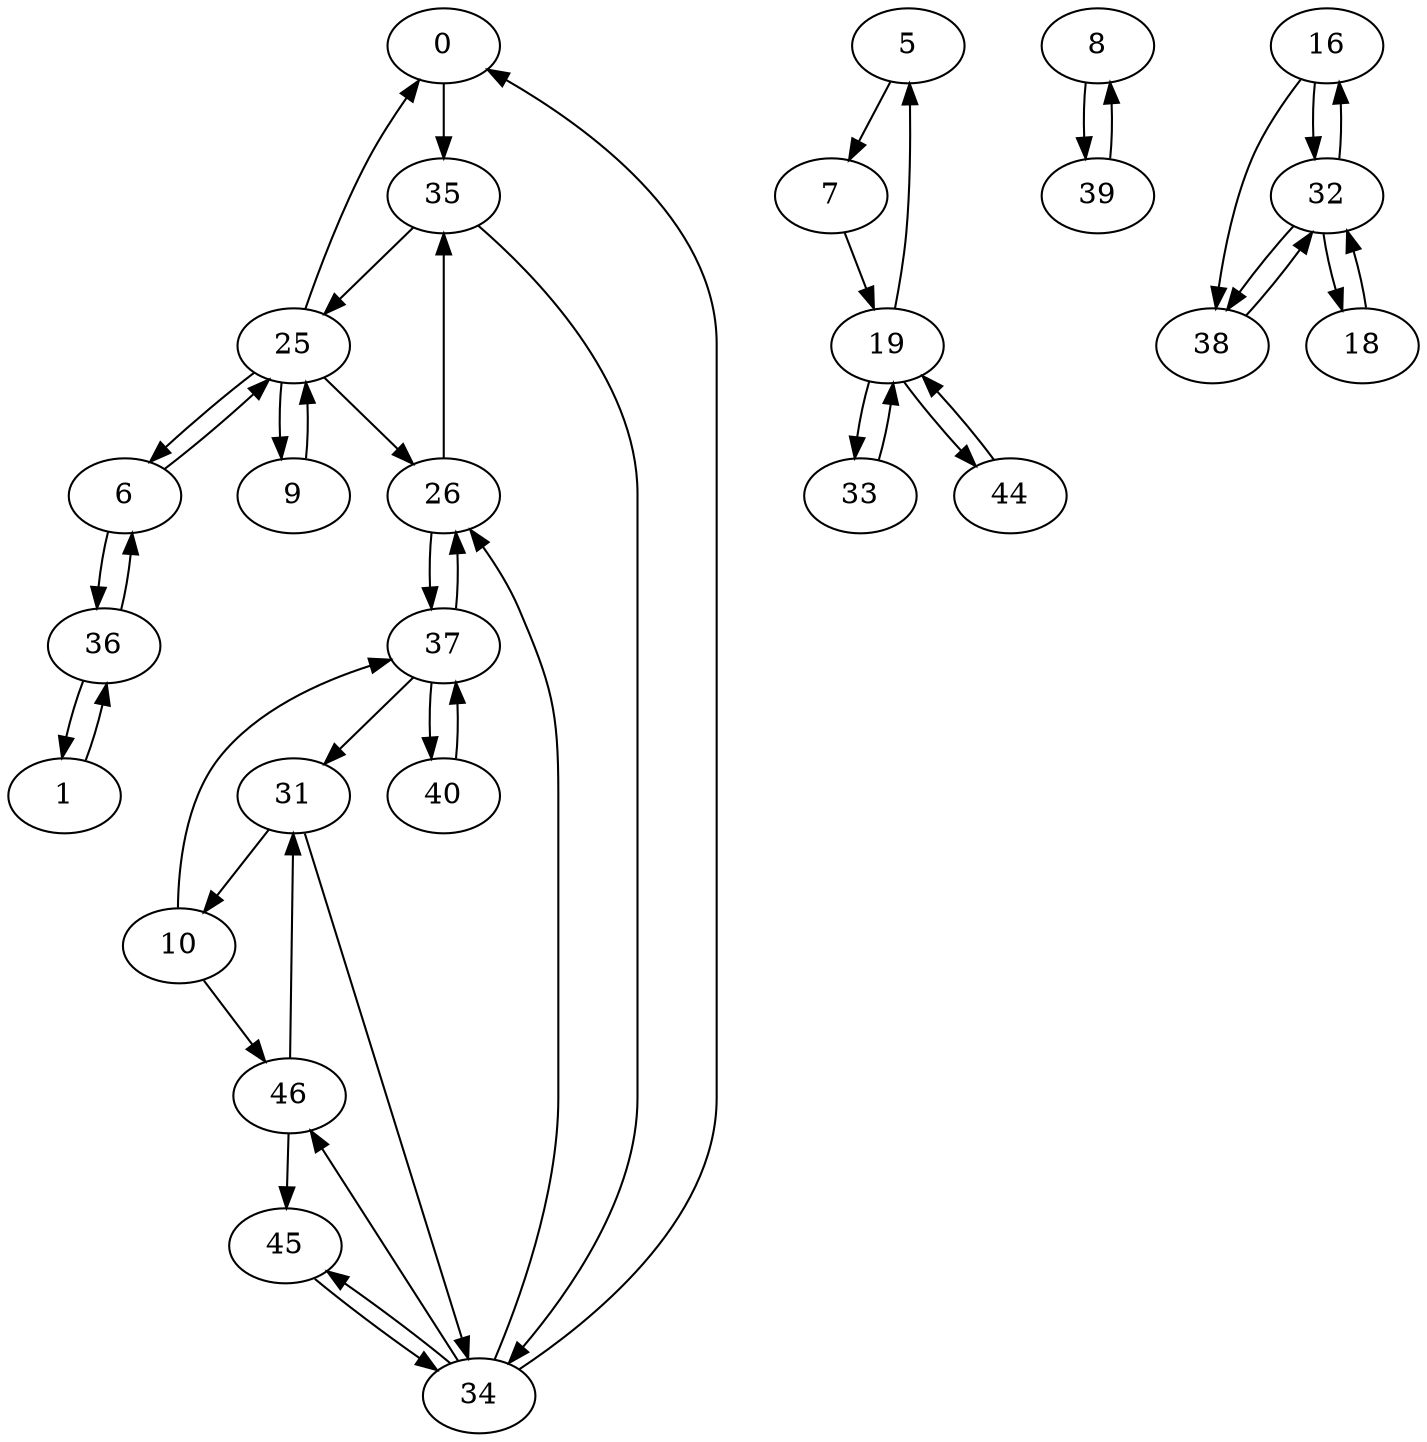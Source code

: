 digraph G {
  0 -> 35;
  1 -> 36;
  5 -> 7;
  6 -> 25;
  6 -> 36;
  7 -> 19;
  8 -> 39;
  9 -> 25;
  10 -> 37;
  10 -> 46;
  16 -> 32;
  16 -> 38;
  18 -> 32;
  19 -> 5;
  19 -> 33;
  19 -> 44;
  25 -> 0;
  25 -> 6;
  25 -> 9;
  25 -> 26;
  26 -> 35;
  26 -> 37;
  31 -> 10;
  31 -> 34;
  32 -> 16;
  32 -> 18;
  32 -> 38;
  33 -> 19;
  34 -> 0;
  34 -> 26;
  34 -> 45;
  34 -> 46;
  35 -> 25;
  35 -> 34;
  36 -> 1;
  36 -> 6;
  37 -> 26;
  37 -> 31;
  37 -> 40;
  38 -> 32;
  39 -> 8;
  40 -> 37;
  44 -> 19;
  45 -> 34;
  46 -> 31;
  46 -> 45;
}